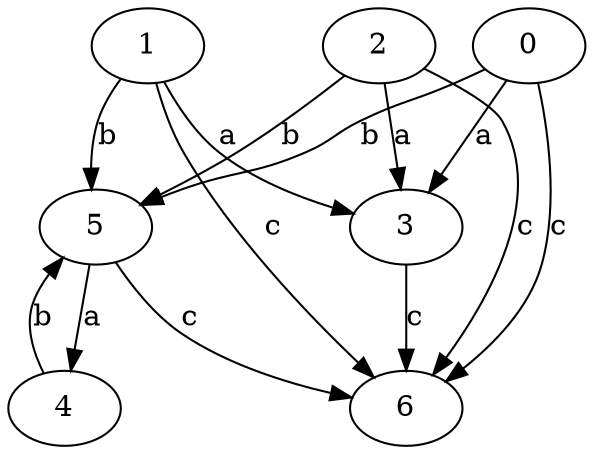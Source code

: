 strict digraph  {
0;
3;
4;
5;
1;
6;
2;
0 -> 3  [label=a];
0 -> 5  [label=b];
0 -> 6  [label=c];
3 -> 6  [label=c];
4 -> 5  [label=b];
5 -> 4  [label=a];
5 -> 6  [label=c];
1 -> 3  [label=a];
1 -> 5  [label=b];
1 -> 6  [label=c];
2 -> 3  [label=a];
2 -> 5  [label=b];
2 -> 6  [label=c];
}
